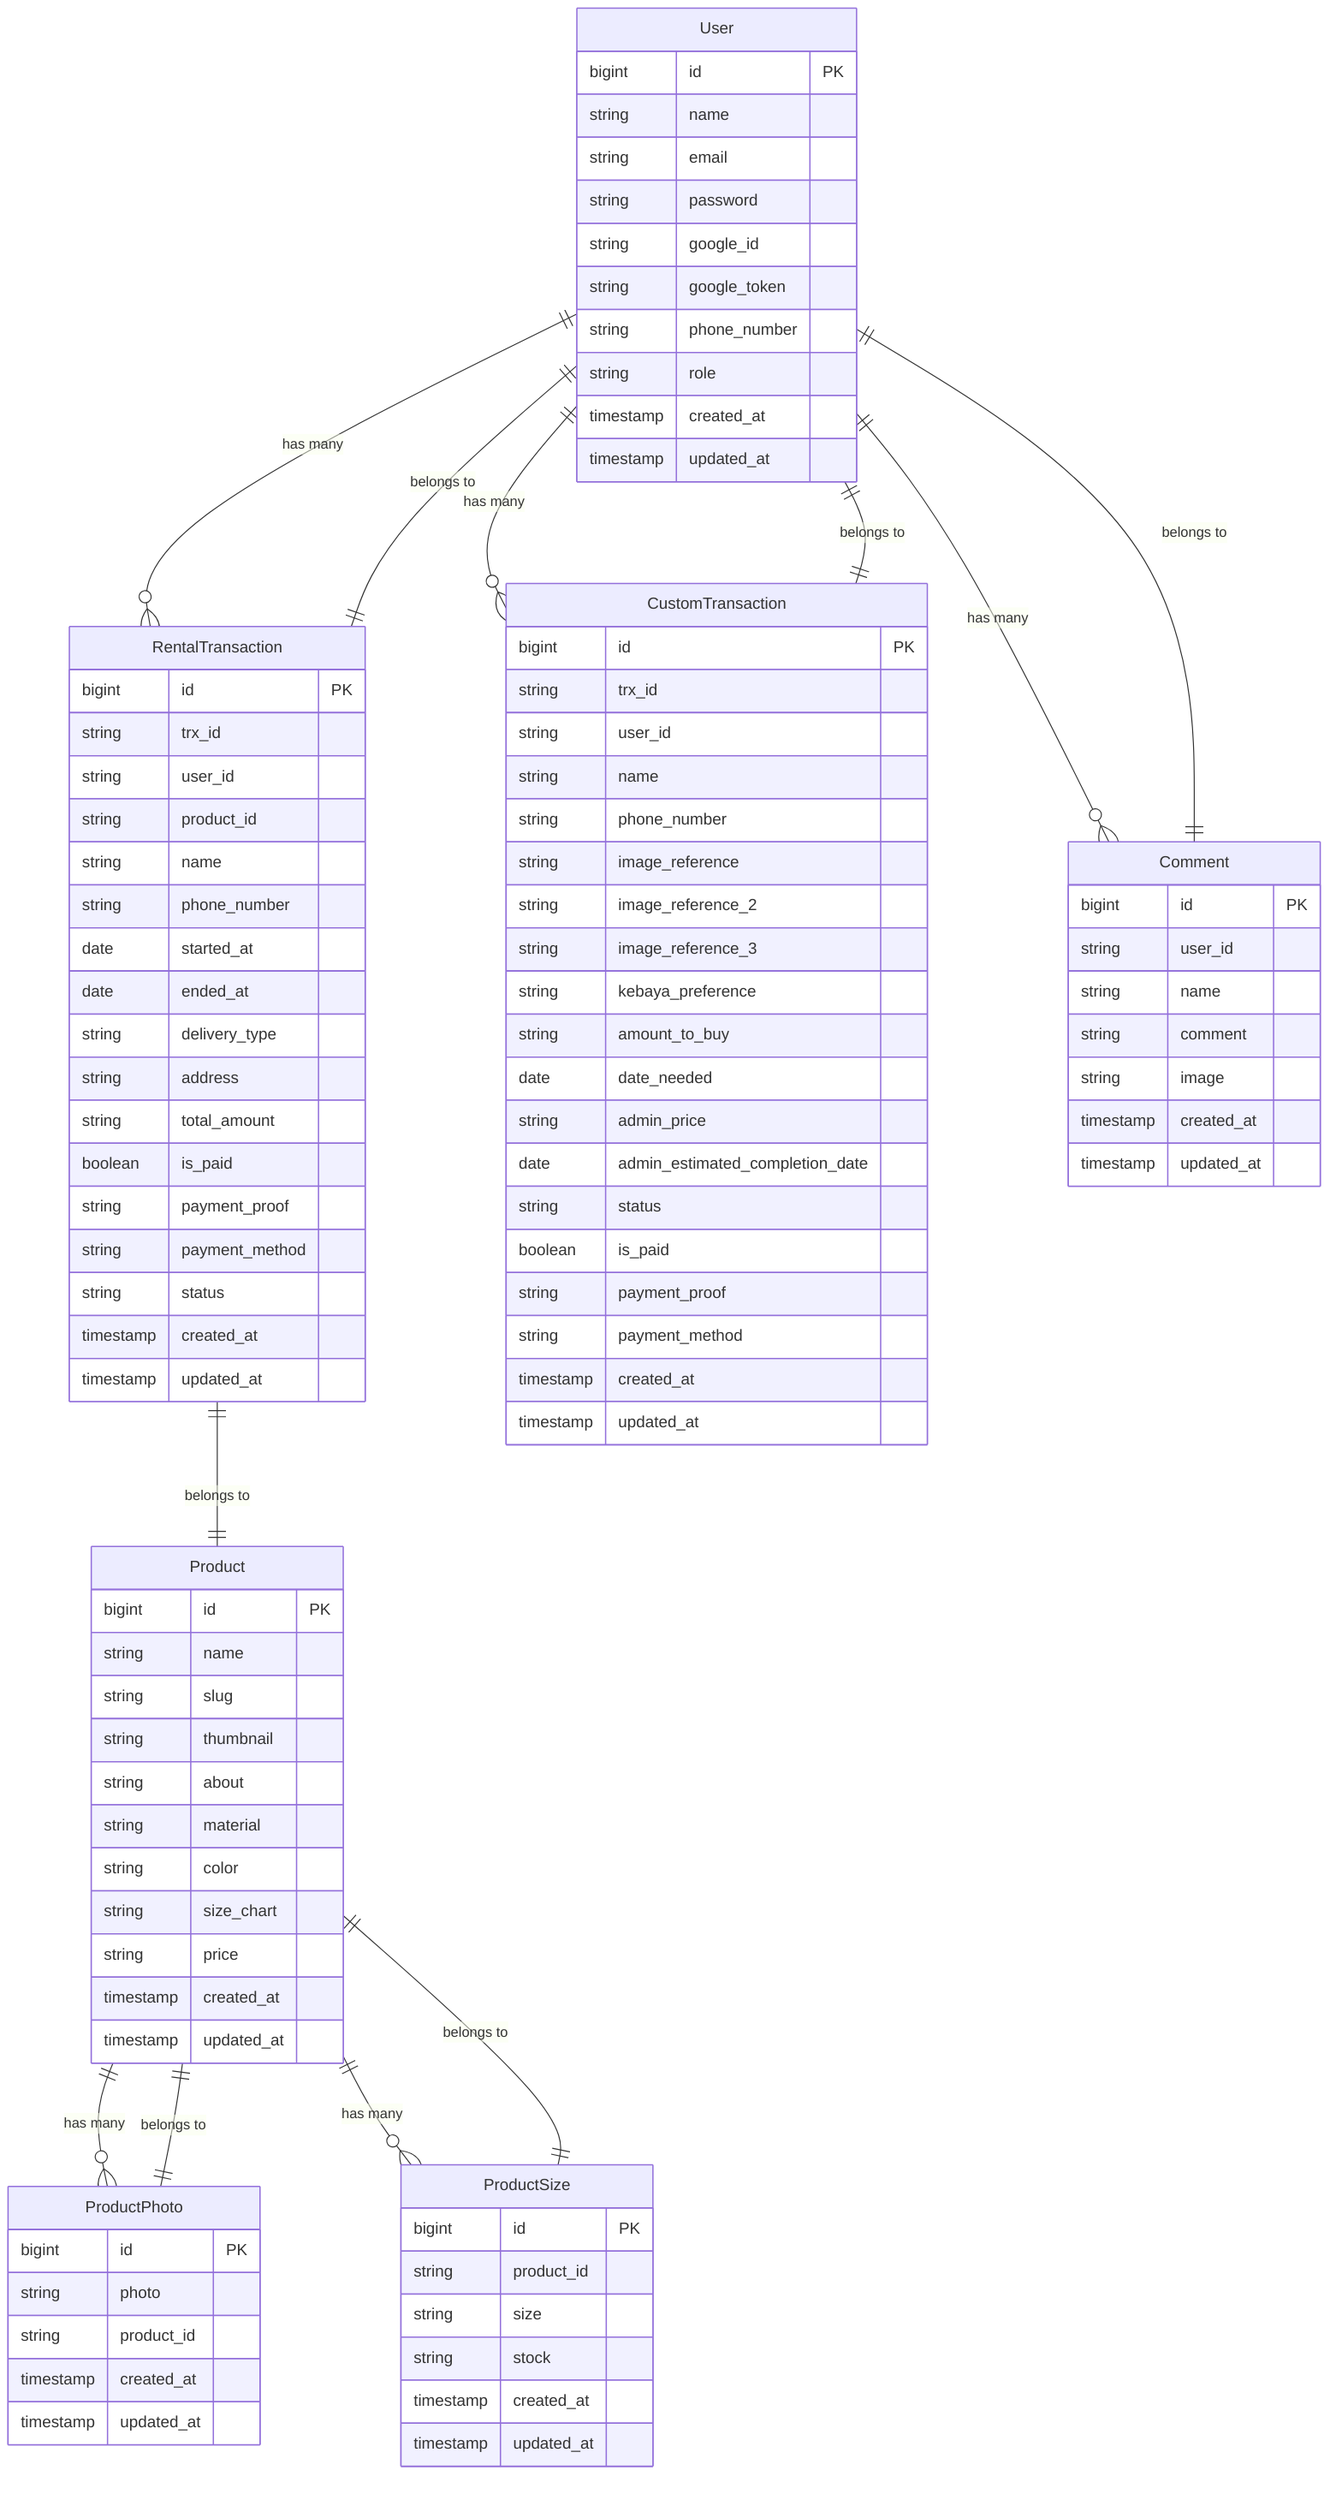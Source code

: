 erDiagram
    %% Laravel ERD Diagram

    User {
        bigint id PK
        string name
        string email
        string password
        string google_id
        string google_token
        string phone_number
        string role
        timestamp created_at
        timestamp updated_at
    }

    RentalTransaction {
        bigint id PK
        string trx_id
        string user_id
        string product_id
        string name
        string phone_number
        date started_at
        date ended_at
        string delivery_type
        string address
        string total_amount
        boolean is_paid
        string payment_proof
        string payment_method
        string status
        timestamp created_at
        timestamp updated_at
    }

    ProductSize {
        bigint id PK
        string product_id
        string size
        string stock
        timestamp created_at
        timestamp updated_at
    }

    ProductPhoto {
        bigint id PK
        string photo
        string product_id
        timestamp created_at
        timestamp updated_at
    }

    Product {
        bigint id PK
        string name
        string slug
        string thumbnail
        string about
        string material
        string color
        string size_chart
        string price
        timestamp created_at
        timestamp updated_at
    }

    CustomTransaction {
        bigint id PK
        string trx_id
        string user_id
        string name
        string phone_number
        string image_reference
        string image_reference_2
        string image_reference_3
        string kebaya_preference
        string amount_to_buy
        date date_needed
        string admin_price
        date admin_estimated_completion_date
        string status
        boolean is_paid
        string payment_proof
        string payment_method
        timestamp created_at
        timestamp updated_at
    }

    Comment {
        bigint id PK
        string user_id
        string name
        string comment
        string image
        timestamp created_at
        timestamp updated_at
    }

    User ||--o{ RentalTransaction : "has many"
    User ||--o{ CustomTransaction : "has many"
    User ||--o{ Comment : "has many"
    RentalTransaction ||--|| Product : "belongs to"
    RentalTransaction ||--|| User : "belongs to"
    ProductSize ||--|| Product : "belongs to"
    ProductPhoto ||--|| Product : "belongs to"
    Product ||--o{ ProductPhoto : "has many"
    Product ||--o{ ProductSize : "has many"
    CustomTransaction ||--|| User : "belongs to"
    Comment ||--|| User : "belongs to"